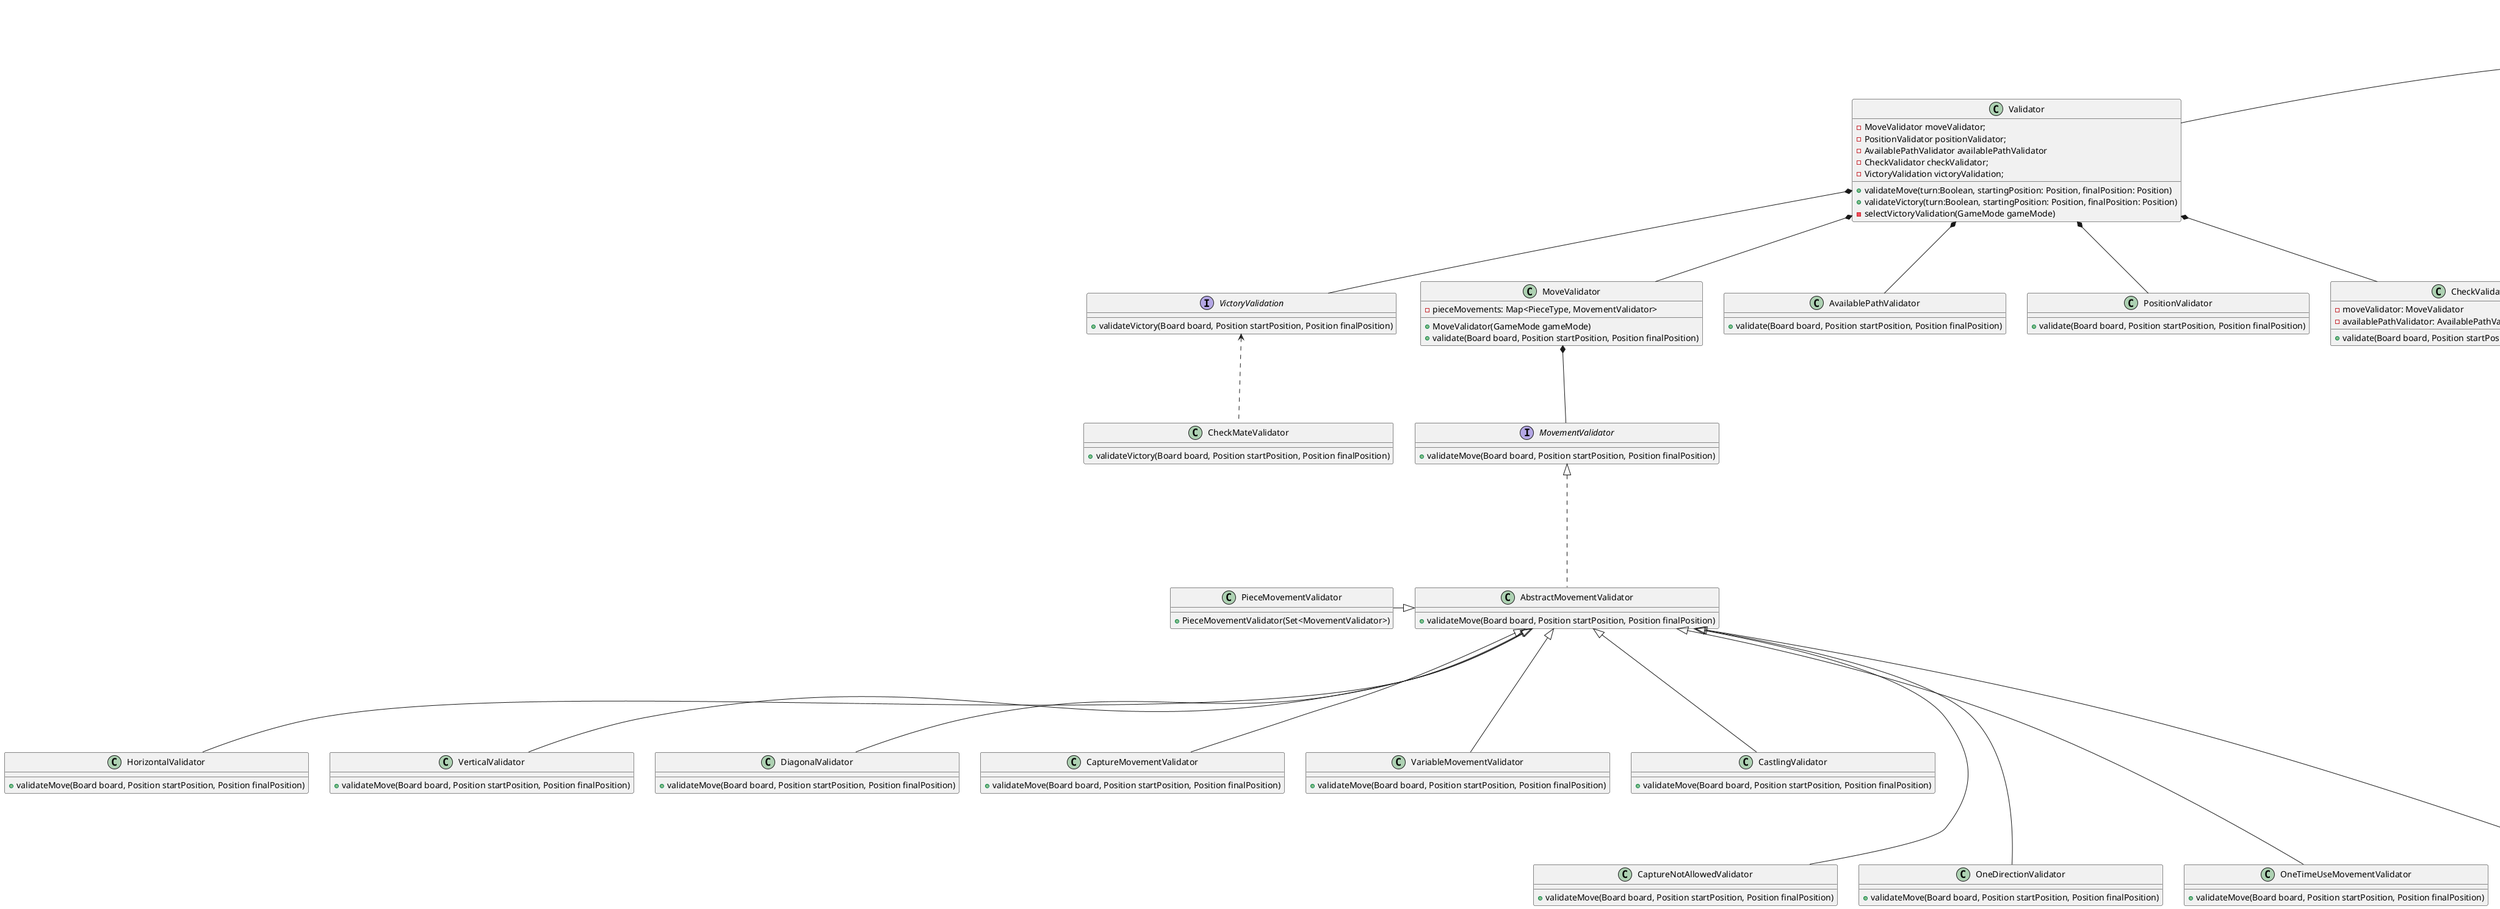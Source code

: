 @startuml
'https://plantuml.com/sequence-diagram


Game *-l- Validator
Game *-- Piece
Game *-- Board
class Game{
    - board: Board
    - validator: Validator
    - turn: boolean
    - pieceMover: pieceMover
    - promoter: promoter
    + Game(GameMode gameMode)
    + movePiece(int startX, int startY, int finishX, int finishY)
    + getBoard()
    + isP1Turn
    - generateBoard(GameMode gameMode)
    - promoterType(GameMode gameMode)
}


interface Board{
    + isEmpty(int horizontalPosition,int verticalPosition)
    + getKingPosition(Color color)
    + movePiece(Position startPosition, Position finalPosition)

}

ChessBoard ..|> Board
ChessBoard o-- Position
class ChessBoard{
    - positions: List<Positions>
    + isEmpty(int horizontalPosition,int verticalPosition)
    + getKingPosition(Color color)
    + movePiece(Position startPosition, Position finalPosition)
    + getHeight()
    + getWidth()
}

Position *-u- Board
Position o-- Piece
class Position{
    - verticalPosition: String
    - horizontalPosition: Integer
    - piece: Piece
    + isEmpty()
    + getVerticalPosition()
    + getHorizontalPosition()
    + getPiece()
}

Piece --> Color
Piece --> PieceType
class Piece{
    - int: initialX
    - int: initialY
    - pieceType: PieceType
    - color: Color
    + getId()
    + getType()
    + getColor()
    + getInitilaPositionValues()
    + setInitialX(int initialX)
    + setInitialY(int initialY)

}

enum Color{
    - White
    - Black
}

enum PieceType{
    - King
    - Queen
    - Bishop
    - Knight
    - Rook
    - Pawn
    - Invalid
}



class Validator{
    - MoveValidator moveValidator;
    - PositionValidator positionValidator;
    - AvailablePathValidator availablePathValidator
    - CheckValidator checkValidator;
    - VictoryValidation victoryValidation;
    + validateMove(turn:Boolean, startingPosition: Position, finalPosition: Position)
    + validateVictory(turn:Boolean, startingPosition: Position, finalPosition: Position)
    - selectVictoryValidation(GameMode gameMode)

}

AvailablePathValidator -u-* Validator
class AvailablePathValidator{
+ validate(Board board, Position startPosition, Position finalPosition)
}

MoveValidator -u-* Validator
class MoveValidator{
- pieceMovements: Map<PieceType, MovementValidator>
+ MoveValidator(GameMode gameMode)
+ validate(Board board, Position startPosition, Position finalPosition)
}

PositionValidator -u-* Validator
class PositionValidator{
+ validate(Board board, Position startPosition, Position finalPosition)
}

CheckValidator -u-* Validator
class CheckValidator{
- moveValidator: MoveValidator
- availablePathValidator: AvailablePathValidator
+ validate(Board board, Position startPosition, Position finalPosition)

}

VictoryValidation -u-* Validator
interface VictoryValidation{
+ validateVictory(Board board, Position startPosition, Position finalPosition)
}


MovementValidator -u-* MoveValidator
interface MovementValidator{
 +validateMove(Board board, Position startPosition, Position finalPosition)
}

AbstractMovementValidator .u.|> MovementValidator
class AbstractMovementValidator{
 +validateMove(Board board, Position startPosition, Position finalPosition)
}

HorizontalValidator -u-|> AbstractMovementValidator
class HorizontalValidator{
 +validateMove(Board board, Position startPosition, Position finalPosition)
}

VerticalValidator -u-|> AbstractMovementValidator
class VerticalValidator{
 +validateMove(Board board, Position startPosition, Position finalPosition)
}

DiagonalValidator -u-|> AbstractMovementValidator
class DiagonalValidator{
 +validateMove(Board board, Position startPosition, Position finalPosition)
}

CaptureMovementValidator -u-|> AbstractMovementValidator
class CaptureMovementValidator{
 +validateMove(Board board, Position startPosition, Position finalPosition)
}

VariableMovementValidator -u-|> AbstractMovementValidator
class VariableMovementValidator{
 +validateMove(Board board, Position startPosition, Position finalPosition)
}

CastlingValidator -u-|> AbstractMovementValidator
class CastlingValidator{
 +validateMove(Board board, Position startPosition, Position finalPosition)
}

CaptureNotAllowedValidator -u--|> AbstractMovementValidator
class CaptureNotAllowedValidator{
 +validateMove(Board board, Position startPosition, Position finalPosition)
}

OneDirectionValidator -u--|> AbstractMovementValidator
class OneDirectionValidator{
 +validateMove(Board board, Position startPosition, Position finalPosition)
}

OneTimeUseMovementValidator -u--|> AbstractMovementValidator
class OneTimeUseMovementValidator{
 +validateMove(Board board, Position startPosition, Position finalPosition)
}

UnderLimitValidator -u--|> AbstractMovementValidator
class UnderLimitValidator{
 +validateMove(Board board, Position startPosition, Position finalPosition)
}


PieceMovementValidator -r-|> AbstractMovementValidator
class PieceMovementValidator{
 +PieceMovementValidator(Set<MovementValidator>)
}

CheckMateValidator -u.> VictoryValidation
class CheckMateValidator{
 +validateVictory(Board board, Position startPosition, Position finalPosition)
}

BoardCreator --o Game
Class BoardCreator{
    +create(int x, int y)
}

PieceCreator --o Game
Class PieceCreator{
    +insertPiecesInBoard(Board board, GameMode gameMode)
}

Promoter -l-o Game
Class Promoter{
- promoted: PieceType
- promotion: PieceType
+ Promoter(PieceType promoted, PieceType promotion)
+ verifyForPromotion(boolean p1turn, Board board, Position startPosition, Position finishPosition)
}

Adapter -u-> Game
class Adapter{
+ adaptPiece(List<Position> positions)
- adaptPieceType(PieceType type)
- adaptColor(Color color)
- adaptPosition(Position position)
}

/'
    --|> herencia
    *-- composición
    o-- agregación
    --> asosiación
    ..> dependencia
    <|.. realización/implementación
'/
@enduml